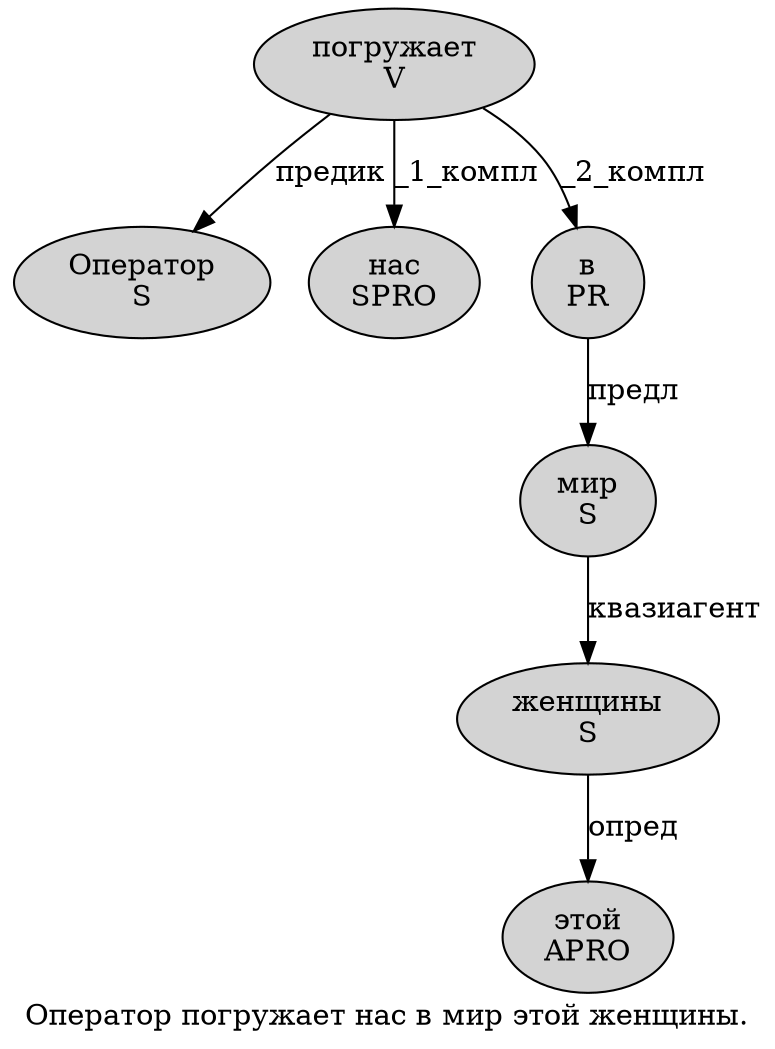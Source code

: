 digraph SENTENCE_132 {
	graph [label="Оператор погружает нас в мир этой женщины."]
	node [style=filled]
		0 [label="Оператор
S" color="" fillcolor=lightgray penwidth=1 shape=ellipse]
		1 [label="погружает
V" color="" fillcolor=lightgray penwidth=1 shape=ellipse]
		2 [label="нас
SPRO" color="" fillcolor=lightgray penwidth=1 shape=ellipse]
		3 [label="в
PR" color="" fillcolor=lightgray penwidth=1 shape=ellipse]
		4 [label="мир
S" color="" fillcolor=lightgray penwidth=1 shape=ellipse]
		5 [label="этой
APRO" color="" fillcolor=lightgray penwidth=1 shape=ellipse]
		6 [label="женщины
S" color="" fillcolor=lightgray penwidth=1 shape=ellipse]
			3 -> 4 [label="предл"]
			4 -> 6 [label="квазиагент"]
			6 -> 5 [label="опред"]
			1 -> 0 [label="предик"]
			1 -> 2 [label="_1_компл"]
			1 -> 3 [label="_2_компл"]
}
